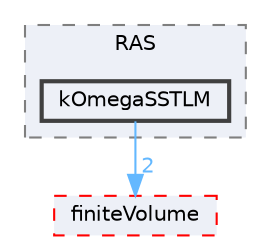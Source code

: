 digraph "src/TurbulenceModels/turbulenceModels/RAS/kOmegaSSTLM"
{
 // LATEX_PDF_SIZE
  bgcolor="transparent";
  edge [fontname=Helvetica,fontsize=10,labelfontname=Helvetica,labelfontsize=10];
  node [fontname=Helvetica,fontsize=10,shape=box,height=0.2,width=0.4];
  compound=true
  subgraph clusterdir_adfb94148fb30832cafb0debb79458ba {
    graph [ bgcolor="#edf0f7", pencolor="grey50", label="RAS", fontname=Helvetica,fontsize=10 style="filled,dashed", URL="dir_adfb94148fb30832cafb0debb79458ba.html",tooltip=""]
  dir_28c3fc21dccb95a29129dedc24ab4636 [label="kOmegaSSTLM", fillcolor="#edf0f7", color="grey25", style="filled,bold", URL="dir_28c3fc21dccb95a29129dedc24ab4636.html",tooltip=""];
  }
  dir_9bd15774b555cf7259a6fa18f99fe99b [label="finiteVolume", fillcolor="#edf0f7", color="red", style="filled,dashed", URL="dir_9bd15774b555cf7259a6fa18f99fe99b.html",tooltip=""];
  dir_28c3fc21dccb95a29129dedc24ab4636->dir_9bd15774b555cf7259a6fa18f99fe99b [headlabel="2", labeldistance=1.5 headhref="dir_002048_001387.html" href="dir_002048_001387.html" color="steelblue1" fontcolor="steelblue1"];
}
